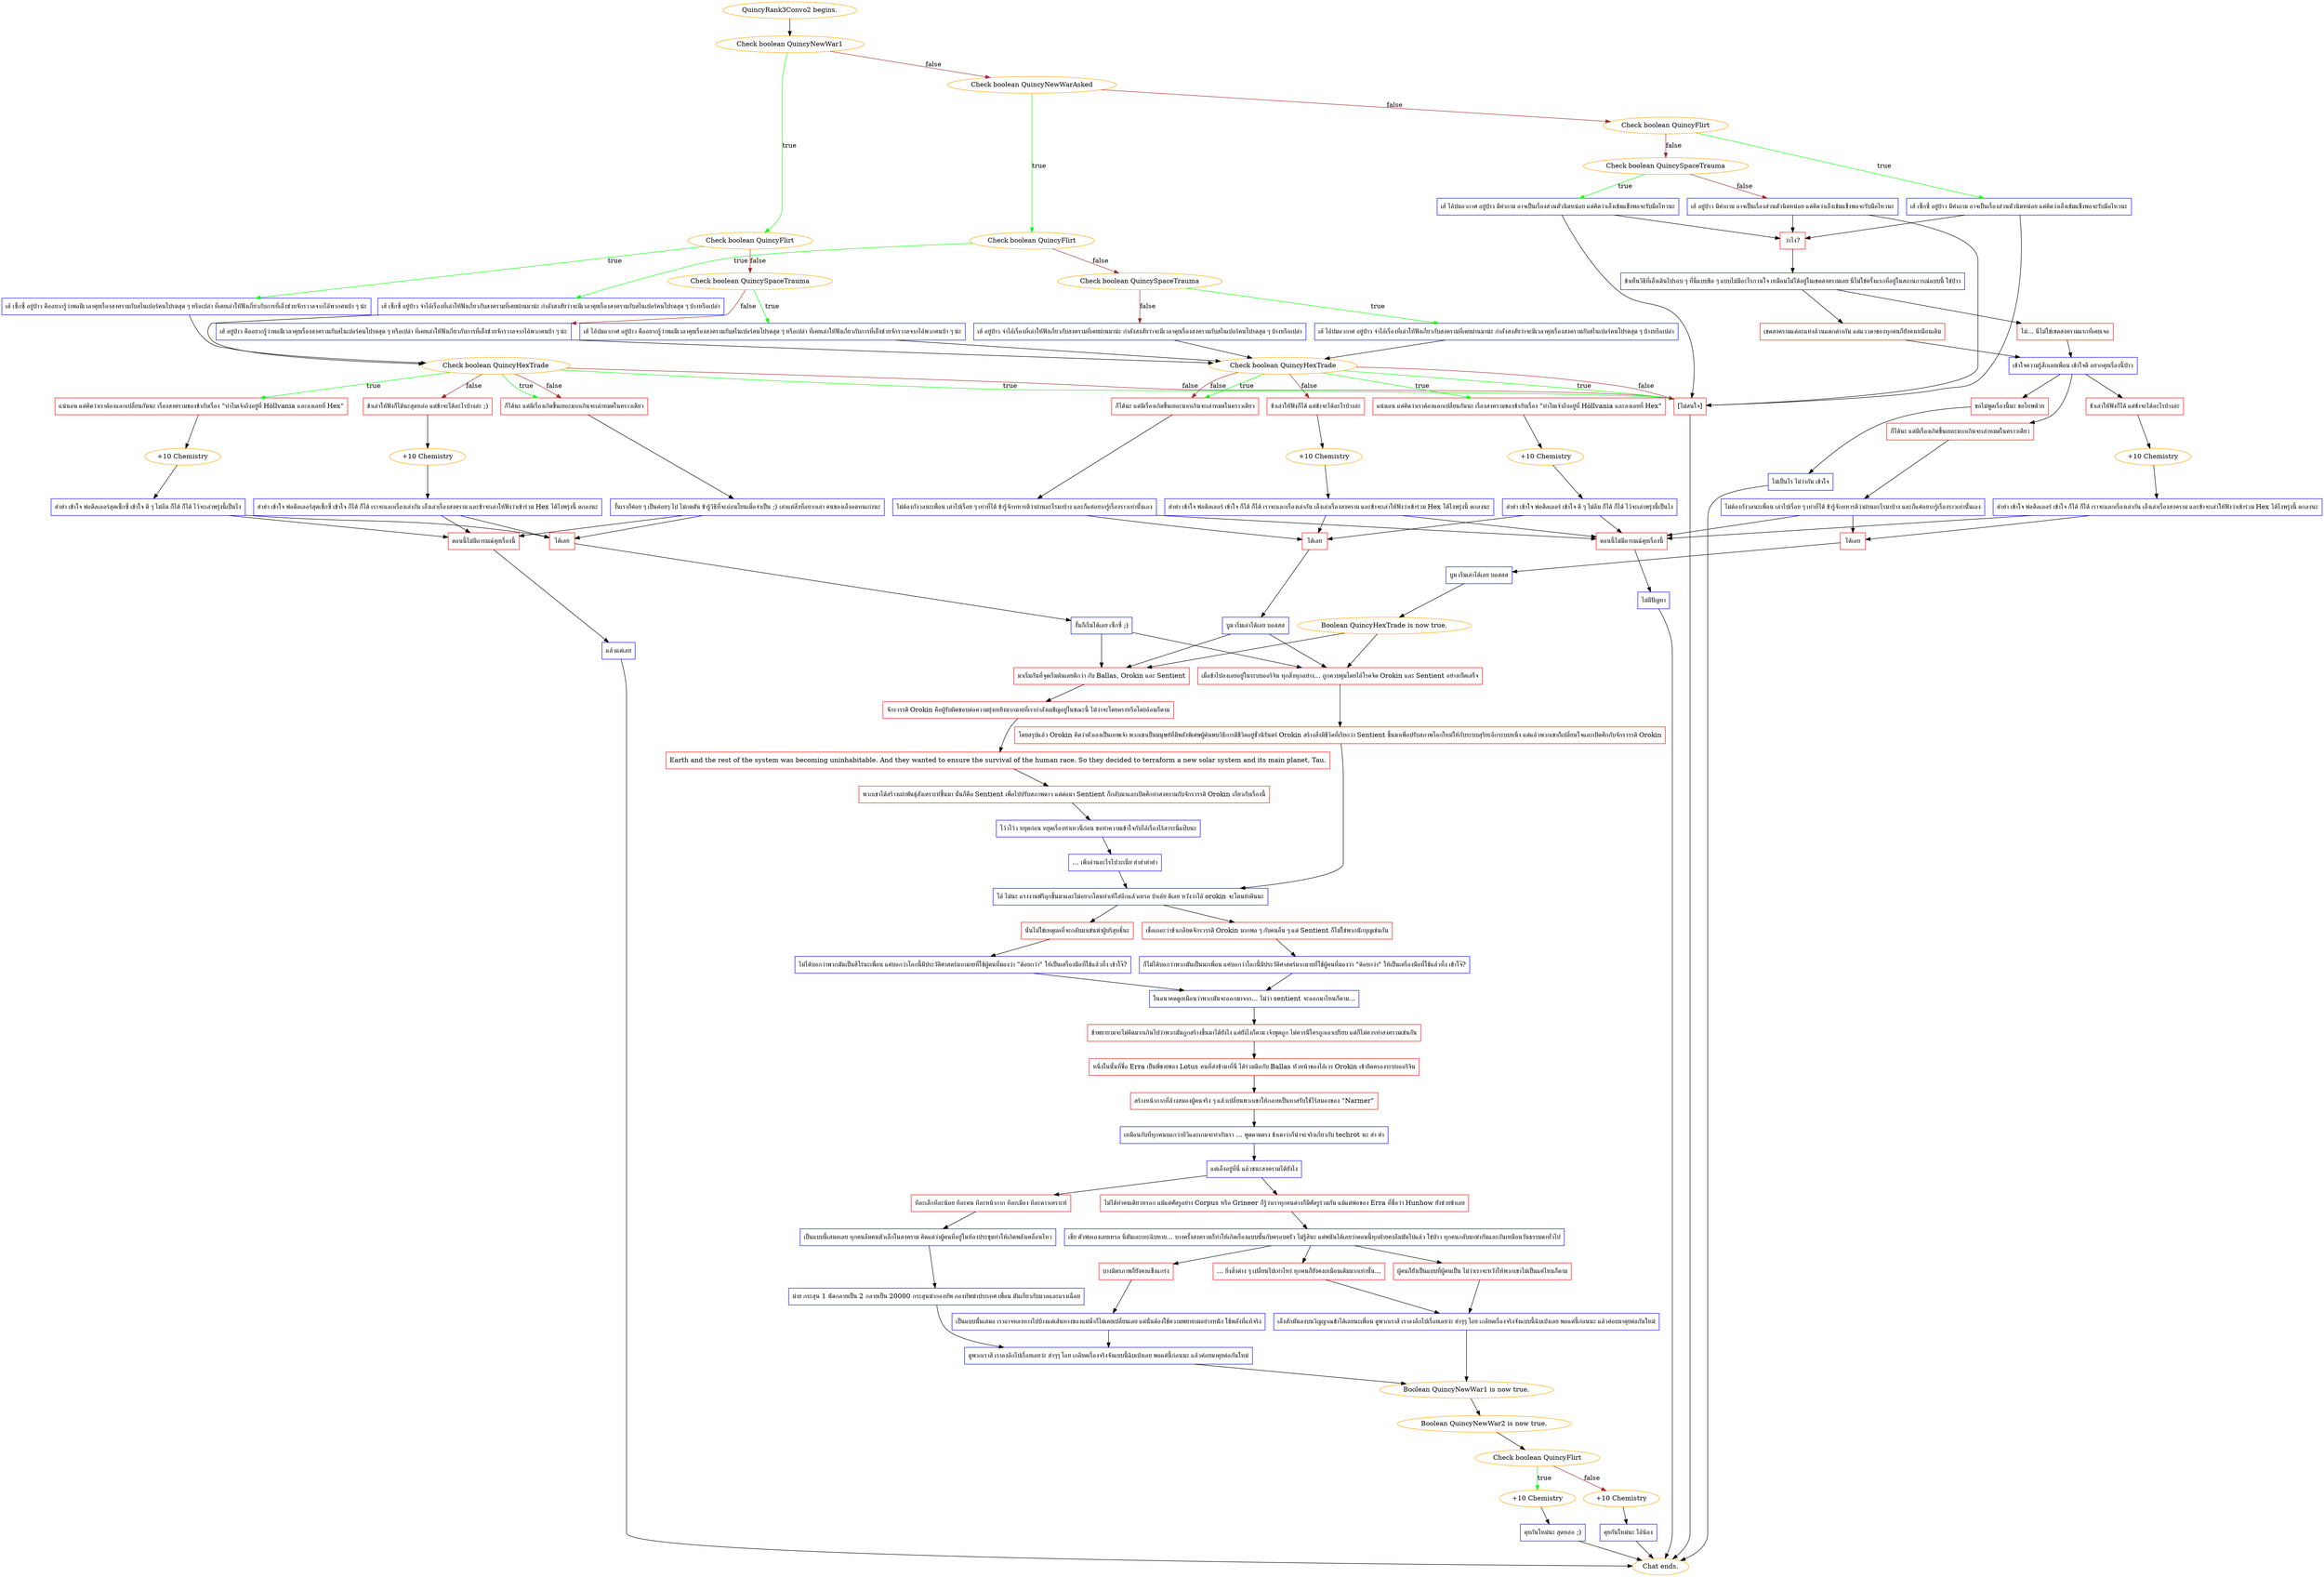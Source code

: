 digraph {
	"QuincyRank3Convo2 begins." [color=orange];
		"QuincyRank3Convo2 begins." -> j1227234177;
	j1227234177 [label="Check boolean QuincyNewWar1",color=orange];
		j1227234177 -> j3433158672 [label=true,color=green];
		j1227234177 -> j970692775 [label=false,color=brown];
	j3433158672 [label="Check boolean QuincyFlirt",color=orange];
		j3433158672 -> j761554051 [label=true,color=green];
		j3433158672 -> j3134332762 [label=false,color=brown];
	j970692775 [label="Check boolean QuincyNewWarAsked",color=orange];
		j970692775 -> j4151139557 [label=true,color=green];
		j970692775 -> j1584210937 [label=false,color=brown];
	j761554051 [label="เฮ้ เซ็กซี่ อยู่ป่าว คืออยากรู้ว่าพอมีเวลาคุยเรื่องสงครามกับสไนเปอร์คนโปรดสุด ๆ หรือเปล่า ที่เคยเล่าให้ฟังเกี่ยวกับการที่เอ็งช่วยจักรวาลจากไอ้พวกคนบ้า ๆ น่ะ",shape=box,color=blue];
		j761554051 -> j2930633811;
	j3134332762 [label="Check boolean QuincySpaceTrauma",color=orange];
		j3134332762 -> j1588271362 [label=true,color=green];
		j3134332762 -> j284855147 [label=false,color=brown];
	j4151139557 [label="Check boolean QuincyFlirt",color=orange];
		j4151139557 -> j2759485946 [label=true,color=green];
		j4151139557 -> j3134221175 [label=false,color=brown];
	j1584210937 [label="Check boolean QuincyFlirt",color=orange];
		j1584210937 -> j2942809139 [label=true,color=green];
		j1584210937 -> j2192536443 [label=false,color=brown];
	j2930633811 [label="Check boolean QuincyHexTrade",color=orange];
		j2930633811 -> j3639610273 [label=true,color=green];
		j2930633811 -> j429631267 [label=true,color=green];
		j2930633811 -> j3001038503 [label=true,color=green];
		j2930633811 -> j3692143200 [label=false,color=brown];
		j2930633811 -> j429631267 [label=false,color=brown];
		j2930633811 -> j3001038503 [label=false,color=brown];
	j1588271362 [label="เฮ้ ไอ้ปมอากาศ อยู่ป่าว คืออยากรู้ว่าพอมีเวลาคุยเรื่องสงครามกับสไนเปอร์คนโปรดสุด ๆ หรือเปล่า ที่เคยเล่าให้ฟังเกี่ยวกับการที่เอ็งช่วยจักรวาลจากไอ้พวกคนบ้า ๆ น่ะ",shape=box,color=blue];
		j1588271362 -> j3628214946;
	j284855147 [label="เฮ้ อยู่ป่าว คืออยากรู้ว่าพอมีเวลาคุยเรื่องสงครามกับสไนเปอร์คนโปรดสุด ๆ หรือเปล่า ที่เคยเล่าให้ฟังเกี่ยวกับการที่เอ็งช่วยจักรวาลจากไอ้พวกคนบ้า ๆ น่ะ",shape=box,color=blue];
		j284855147 -> j3628214946;
	j2759485946 [label="เฮ้ เซ็กซี่ อยู่ป่าว จำไอ้เรื่องที่เล่าให้ฟังเกี่ยวกับสงครามที่เคยผ่านมาน่ะ กำลังสงสัยว่าจะมีเวลาคุยเรื่องสงครามกับสไนเปอร์คนโปรดสุด ๆ บ้างหรือเปล่า",shape=box,color=blue];
		j2759485946 -> j2930633811;
	j3134221175 [label="Check boolean QuincySpaceTrauma",color=orange];
		j3134221175 -> j1717741533 [label=true,color=green];
		j3134221175 -> j1166836173 [label=false,color=brown];
	j2942809139 [label="เฮ้ เซ็กซี่ อยู่ป่าว มีคำถาม อาจเป็นเรื่องส่วนตัวนิดหน่อย แต่คิดว่าเอ็งเข้มแข็งพอจะรับมือไหวนะ",shape=box,color=blue];
		j2942809139 -> j3365650163;
		j2942809139 -> j3001038503;
	j2192536443 [label="Check boolean QuincySpaceTrauma",color=orange];
		j2192536443 -> j85996058 [label=true,color=green];
		j2192536443 -> j2496806745 [label=false,color=brown];
	j3639610273 [label="แน่นอน แต่คิดว่าเราต้องแลกเปลี่ยนกันนะ เรื่องสงครามของข้ากับเรื่อง \"ทำไมเจ้าถึงอยู่ที่ Höllvania และลงเอยที่ Hex\"",shape=box,color=red];
		j3639610273 -> j2430426545;
	j429631267 [label="ก็ได้นะ แต่มีเรื่องเกิดขึ้นเยอะมากเกินจะเล่าหมดในคราวเดียว",shape=box,color=red];
		j429631267 -> j1771466953;
	j3001038503 [label="[ไม่สนใจ]",shape=box,color=red];
		j3001038503 -> "Chat ends.";
	j3692143200 [label="ข้าเล่าให้ฟังก็ได้นะสุดหล่อ แต่ข้าจะได้อะไรบ้างล่ะ ;)",shape=box,color=red];
		j3692143200 -> j4108268126;
	j3628214946 [label="Check boolean QuincyHexTrade",color=orange];
		j3628214946 -> j3441830764 [label=true,color=green];
		j3628214946 -> j2581041263 [label=true,color=green];
		j3628214946 -> j3001038503 [label=true,color=green];
		j3628214946 -> j23634657 [label=false,color=brown];
		j3628214946 -> j2581041263 [label=false,color=brown];
		j3628214946 -> j3001038503 [label=false,color=brown];
	j1717741533 [label="เฮ้ ไอ้ปมอวกาศ อยู่ป่าว จำไอ้เรื่องที่เล่าให้ฟังเกี่ยวกับสงครามที่เคยผ่านมาน่ะ กำลังสงสัยว่าจะมีเวลาคุยเรื่องสงครามกับสไนเปอร์คนโปรดสุด ๆ บ้างหรือเปล่า",shape=box,color=blue];
		j1717741533 -> j3628214946;
	j1166836173 [label="เฮ้ อยู่ป่าว จำไอ้เรื่องที่เล่าให้ฟังเกี่ยวกับสงครามที่เคยผ่านมาน่ะ กำลังสงสัยว่าจะมีเวลาคุยเรื่องสงครามกับสไนเปอร์คนโปรดสุด ๆ บ้างหรือเปล่า",shape=box,color=blue];
		j1166836173 -> j3628214946;
	j3365650163 [label="ว่าไง?",shape=box,color=red];
		j3365650163 -> j2755610411;
	j85996058 [label="เฮ้ ไอ้ปมอวกาศ อยู่ป่าว มีคำถาม อาจเป็นเรื่องส่วนตัวนิดหน่อย แต่คิดว่าเอ็งเข้มแข็งพอจะรับมือไหวนะ",shape=box,color=blue];
		j85996058 -> j3365650163;
		j85996058 -> j3001038503;
	j2496806745 [label="เฮ้ อยู่ป่าว มีคำถาม อาจเป็นเรื่องส่วนตัวนิดหน่อย แต่คิดว่าเอ็งเข้มแข็งพอจะรับมือไหวนะ",shape=box,color=blue];
		j2496806745 -> j3365650163;
		j2496806745 -> j3001038503;
	j2430426545 [label="+10 Chemistry",color=orange];
		j2430426545 -> j1619857318;
	j1771466953 [label="งั้นเราก็ค่อย ๆ เป็นค่อยๆ ไป ไม่กดดัน ข้ารู้วิธีที่จะอ่อนโยนเมื่อจำเป็น ;) เล่าแค่สิ่งที่อยากเล่า คนของเอ็งอดทนเก่งนะ",shape=box,color=blue];
		j1771466953 -> j76661691;
		j1771466953 -> j922612671;
	"Chat ends." [color=orange];
	j4108268126 [label="+10 Chemistry",color=orange];
		j4108268126 -> j919077291;
	j3441830764 [label="แน่นอน แต่คิดว่าเราต้องแลกเปลี่ยนกันนะ เรื่องสงครามของข้ากับเรื่อง \"ทำไมเจ้าถึงอยู่ที่ Höllvania และลงเอยที่ Hex\"",shape=box,color=red];
		j3441830764 -> j3246017122;
	j2581041263 [label="ก็ได้นะ แต่มีเรื่องเกิดขึ้นเยอะมากเกินจะเล่าหมดในคราวเดียว",shape=box,color=red];
		j2581041263 -> j2236876867;
	j23634657 [label="ข้าเล่าให้ฟังก็ได้ แต่ข้าจะได้อะไรบ้างล่ะ",shape=box,color=red];
		j23634657 -> j2160011258;
	j2755610411 [label="ข้าเห็นวิธีที่เอ็งเดินไปรอบ ๆ ที่นี่แบบชิล ๆ แบบไม่มีอะไรกวนใจ เหมือนไม่ได้อยู่ในเขตสงครามเลย นี่ไม่ใช่ครั้งแรกที่อยู่ในสถานการณ์แบบนี้ ใช่ป่าว",shape=box,color=blue];
		j2755610411 -> j2679642012;
		j2755610411 -> j2610795505;
	j1619857318 [label="ฮ่าฮ่า เข้าใจ พ่อดีลเลอร์สุดเซ็กซี่ เข้าใจ ดี ๆ ไม่ลืม ก็ได้ ก็ได้ ไว้จะเล่าพรุ่งนี้เป็นไง",shape=box,color=blue];
		j1619857318 -> j76661691;
		j1619857318 -> j922612671;
	j76661691 [label="ได้เลย",shape=box,color=red];
		j76661691 -> j1124067856;
	j922612671 [label="ตอนนี้ไม่มีอารมณ์คุยเรื่องนี้",shape=box,color=red];
		j922612671 -> j1139125027;
	j919077291 [label="ฮ่าฮ่า เข้าใจ พ่อดีลเลอร์สุดเซ็กซี่ เข้าใจ ก็ได้ ก็ได้ เราจะแลกเรื่องเล่ากัน เอ็งเล่าเรื่องสงคราม และข้าจะเล่าให้ฟังว่าเข้าร่วม Hex ได้ไงพรุ่งนี้ ตกลงนะ",shape=box,color=blue];
		j919077291 -> j76661691;
		j919077291 -> j922612671;
	j3246017122 [label="+10 Chemistry",color=orange];
		j3246017122 -> j701038367;
	j2236876867 [label="ไม่ต้องกังวลนะเพื่อน เล่าไปเรื่อย ๆ เท่าที่ได้ ข้ารู้จักทหารดีว่าผ่านอะไรมาบ้าง และก็แค่อยากรู้เรื่องราวเท่านั้นเอง",shape=box,color=blue];
		j2236876867 -> j3132629609;
		j2236876867 -> j1768203779;
	j2160011258 [label="+10 Chemistry",color=orange];
		j2160011258 -> j4016908354;
	j2679642012 [label="ไม่... นี่ไม่ใช่เขตสงครามแรกที่เคยเจอ",shape=box,color=red];
		j2679642012 -> j1476279900;
	j2610795505 [label="เขตสงครามแต่ละแห่งล้วนแตกต่างกัน แต่แววตาของทุกคนก็ยังคงเหมือนเดิม",shape=box,color=red];
		j2610795505 -> j1476279900;
	j1124067856 [label="งั้นก็เริ่มได้เลย เซ็กซี่ ;)",shape=box,color=blue];
		j1124067856 -> j2703880231;
		j1124067856 -> j754016709;
	j1139125027 [label="แล้วแต่เลย",shape=box,color=blue];
		j1139125027 -> "Chat ends.";
	j701038367 [label="ฮ่าฮ่า เข้าใจ พ่อดีลเลอร์ เข้าใจ ดี ๆ ไม่ลืม ก็ได้ ก็ได้ ไว้จะเล่าพรุ่งนี้เป็นไง",shape=box,color=blue];
		j701038367 -> j3132629609;
		j701038367 -> j1768203779;
	j3132629609 [label="ได้เลย",shape=box,color=red];
		j3132629609 -> j1115046328;
	j1768203779 [label="ตอนนี้ไม่มีอารมณ์คุยเรื่องนี้",shape=box,color=red];
		j1768203779 -> j1619631041;
	j4016908354 [label="ฮ่าฮ่า เข้าใจ พ่อดีลเลอร์ เข้าใจ ก็ได้ ก็ได้ เราจะแลกเรื่องเล่ากัน เอ็งเล่าเรื่องสงคราม และข้าจะเล่าให้ฟังว่าเข้าร่วม Hex ได้ไงพรุ่งนี้ ตกลงนะ",shape=box,color=blue];
		j4016908354 -> j3132629609;
		j4016908354 -> j1768203779;
	j1476279900 [label="เข้าใจความรู้สึกเลยเพื่อน เข้าใจดี อยากคุยเรื่องนี้ป่าว",shape=box,color=blue];
		j1476279900 -> j1847292649;
		j1476279900 -> j357317837;
		j1476279900 -> j2729551795;
	j2703880231 [label="เมื่อข้าไปลงเอยอยู่ในระบบออริจิน ทุกสิ่งทุกอย่าง... ถูกควบคุมโดยไอ้โรคจิต Orokin และ Sentient อย่างเบ็ดเสร็จ",shape=box,color=red];
		j2703880231 -> j1855109335;
	j754016709 [label="มาเริ่มกันที่จุดเริ่มต้นเลยดีกว่า กับ Ballas, Orokin และ Sentient",shape=box,color=red];
		j754016709 -> j594162338;
	j1115046328 [label="บูม เริ่มเล่าได้เลย บอสสส",shape=box,color=blue];
		j1115046328 -> j2703880231;
		j1115046328 -> j754016709;
	j1619631041 [label="ไม่มีปัญหา",shape=box,color=blue];
		j1619631041 -> "Chat ends.";
	j1847292649 [label="ข้าเล่าให้ฟังก็ได้ แต่ข้าจะได้อะไรบ้างล่ะ",shape=box,color=red];
		j1847292649 -> j977542722;
	j357317837 [label="ก็ได้นะ แต่มีเรื่องเกิดขึ้นเยอะมากเกินจะเล่าหมดในคราวเดียว",shape=box,color=red];
		j357317837 -> j3851802724;
	j2729551795 [label="ขอไม่พูดเรื่องนี้นะ ขอโทษด้วย",shape=box,color=red];
		j2729551795 -> j4102871243;
	j1855109335 [label="โดยสรุปแล้ว Orokin คิดว่าตัวเองเป็นเทพเจ้า พวกเขาเป็นมนุษย์ที่มีพลังพิเศษผู้ค้นพบวิธีการมีชีวิตอยู่ชั่วนิรันดร์ Orokin สร้างสิ่งมีชีวิตที่เรียกว่า Sentient ขึ้นมาเพื่อปรับสภาพโลกใหม่ให้กับระบบสุริยะอีกระบบหนึ่ง แต่แล้วพวกเขาก็เปลี่ยนใจและเปิดศึกกับจักรวรรดิ Orokin",shape=box,color=red];
		j1855109335 -> j2818850226;
	j594162338 [label="จักรวรรดิ Orokin คือผู้รับผิดชอบต่อความยุ่งเหยิงมากมายที่เรากำลังเผชิญอยู่ในขณะนี้ ไม่ว่าจะโดยตรงหรือโดยอ้อมก็ตาม",shape=box,color=red];
		j594162338 -> j2545244356;
	j977542722 [label="+10 Chemistry",color=orange];
		j977542722 -> j3292583733;
	j3851802724 [label="ไม่ต้องกังวลนะเพื่อน เล่าไปเรื่อย ๆ เท่าที่ได้ ข้ารู้จักทหารดีว่าผ่านอะไรมาบ้าง และก็แค่อยากรู้เรื่องราวเท่านั้นเอง",shape=box,color=blue];
		j3851802724 -> j3327306994;
		j3851802724 -> j1768203779;
	j4102871243 [label="ไม่เป็นไร ไม่ว่ากัน เข้าใจ",shape=box,color=blue];
		j4102871243 -> "Chat ends.";
	j2818850226 [label="โอ้ ไม่นะ แรงงานฟรีลุกขึ้นมาและไม่อยากโดนทำเห้ใส่อีกแล้วเหรอ บ้าเอ้ย ดีเลย หวังว่าไอ้ orokin จะโดนยำตีนนะ",shape=box,color=blue];
		j2818850226 -> j1880113698;
		j2818850226 -> j2544329883;
	j2545244356 [label="Earth and the rest of the system was becoming uninhabitable. And they wanted to ensure the survival of the human race. So they decided to terraform a new solar system and its main planet, Tau.",shape=box,color=red];
		j2545244356 -> j1678519715;
	j3292583733 [label="ฮ่าฮ่า เข้าใจ พ่อดีลเลอร์ เข้าใจ ก็ได้ ก็ได้ เราจะแลกเรื่องเล่ากัน เอ็งเล่าเรื่องสงคราม และข้าจะเล่าให้ฟังว่าเข้าร่วม Hex ได้ไงพรุ่งนี้ ตกลงนะ",shape=box,color=blue];
		j3292583733 -> j3327306994;
		j3292583733 -> j1768203779;
	j3327306994 [label="ได้เลย",shape=box,color=red];
		j3327306994 -> j4115911877;
	j1880113698 [label="นั่นไม่ใช่เหตุผลที่จะกลับมาเข่นฆ่าผู้บริสุทธิ์นะ",shape=box,color=red];
		j1880113698 -> j1165168688;
	j2544329883 [label="เชื่อเถอะว่าข้าเกลียดจักรวรรดิ Orokin มากพอ ๆ กับคนอื่น ๆ แต่ Sentient ก็ไม่ใช่พวกนักบุญเช่นกัน",shape=box,color=red];
		j2544329883 -> j2385107696;
	j1678519715 [label="พวกเขาได้สร้างเผ่าพันธุ์สังเคราะห์ขึ้นมา นั่นก็คือ Sentient เพื่อไปปรับสภาพดาว แต่ต่อมา Sentient ก็กลับมาและเปิดศึกทำสงครามกับจักรวรรดิ Orokin เกี่ยวกับเรื่องนี้",shape=box,color=red];
		j1678519715 -> j3348225228;
	j4115911877 [label="บูม เริ่มเล่าได้เลย บอสสส",shape=box,color=blue];
		j4115911877 -> j1195954959;
	j1165168688 [label="ไม่ได้บอกว่าพวกมันเป็นฮีโร่นะเพื่อน แค่บอกว่าโลกนี้มีประวัติศาสตร์มากมายที่ใช้ผู้คนที่มองว่า \"ด้อยกว่า\" ให้เป็นเครื่องมือที่ใช้แล้วทิ้ง เข้าใจ๊?",shape=box,color=blue];
		j1165168688 -> j2477171870;
	j2385107696 [label="ก็ไม่ได้บอกว่าพวกมันเป็นนะเพื่อน แค่บอกว่าโลกนี้มีประวัติศาสตร์มากมายที่ใช้ผู้คนที่มองว่า \"ด้อยกว่า\" ให้เป็นเครื่องมือที่ใช้แล้วทิ้ง เข้าใจ๊?",shape=box,color=blue];
		j2385107696 -> j2477171870;
	j3348225228 [label="โว้วโว้ว หยุดก่อน หยุดเรื่องห่าเหวนี่ก่อน ขอทำความเข้าใจกับไอ้เรื่องไร้สาระนี่แป๊บนะ",shape=box,color=blue];
		j3348225228 -> j3873877724;
	j1195954959 [label="Boolean QuincyHexTrade is now true.",color=orange];
		j1195954959 -> j754016709;
		j1195954959 -> j2703880231;
	j2477171870 [label="ในอนาคตดูเหมือนว่าพวกมันจะออกมาจาก... ไม่ว่า sentient จะออกมาไหนก็ตาม...",shape=box,color=blue];
		j2477171870 -> j3802122388;
	j3873877724 [label="... เพิ่งอ่านอะไรไปวะเนี่ย ฮ่าฮ่าฮ่าฮ่า",shape=box,color=blue];
		j3873877724 -> j2818850226;
	j3802122388 [label="ข้าพยายามจะไม่คิดมากเกินไปว่าพวกมันถูกสร้างขึ้นมาได้ยังไง แต่ยังไงก็ตาม เจ้าพูดถูก ไม่ควรมีใครถูกเอาเปรียบ แต่ก็ไม่ควรทำสงครามเช่นกัน",shape=box,color=red];
		j3802122388 -> j554360122;
	j554360122 [label="หนึ่งในนั้นที่ชื่อ Erra เป็นพี่ชายของ Lotus คนที่ส่งข้ามาที่นี่ ได้ร่วมมือกับ Ballas หัวหน้าของไอ้เวร Orokin เข้ายึดครองระบบออริจิน",shape=box,color=red];
		j554360122 -> j2294253002;
	j2294253002 [label="สร้างหน้ากากที่ล้างสมองผู้คนจริง ๆ แล้วเปลี่ยนพวกเขาให้กลายเป็นทาสรับใช้ไร้สมองของ \"Narmer\"",shape=box,color=red];
		j2294253002 -> j383515819;
	j383515819 [label="เหมือนกับที่ทุกคนบอกว่าทีวีและเกมจะทำกับเรา ... พูดตามตรง ข้าเดาว่าก็น่าจะจริงเกี่ยวกับ techrot นะ ฮ่า ฮ่า",shape=box,color=blue];
		j383515819 -> j402556438;
	j402556438 [label="แต่เอ็งอยู่ที่นี่ แล้วชนะสงครามได้ยังไง",shape=box,color=blue];
		j402556438 -> j2383853270;
		j402556438 -> j4243025201;
	j2383853270 [label="ทีละเล็กทีละน้อย ทีละคน ทีละหน้ากาก ทีละเมือง ทีละดาวเคราะห์",shape=box,color=red];
		j2383853270 -> j2624000222;
	j4243025201 [label="ไม่ได้ทำคนเดียวหรอก แม้แต่ศัตรูอย่าง Corpus หรือ Grineer ก็รู้ว่าเราทุกคนต่างก็มีศัตรูร่วมกัน แม้แต่พ่อของ Erra ที่ชื่อว่า Hunhow ยังช่วยข้าเลย",shape=box,color=red];
		j4243025201 -> j164078260;
	j2624000222 [label="เป็นแบบนี้เสมอเลย ทุกคนลืมคนตัวเล็กในสงคราม คิดแต่ว่าผู้คนที่อยู่ในห้องประชุมทำให้เกิดพลังเคลื่อนไหว",shape=box,color=blue];
		j2624000222 -> j1132515968;
	j164078260 [label="เชี่ย ตัวพ่อเองเลยเหรอ นี่มันเละเทะฉิบหาย... บางครั้งสงครามก็ทำให้เกิดเรื่องแบบนั้นกับครอบครัว ไม่รู้สินะ แต่พนันได้เลยว่าตอนนี้ทุกฝ่ายคงลืมมันไปแล้ว ใช่ป่าว ทุกคนกลับมาฆ่ากันและกันเหมือนวันธรรมดาทั่วไป",shape=box,color=blue];
		j164078260 -> j1685929107;
		j164078260 -> j27141814;
		j164078260 -> j1278512200;
	j1132515968 [label="ม่าย กระสุน 1 นัดกลายเป็น 2 กลายเป็น 20000 กระสุนฆ่ากองทัพ กองทัพฆ่าประเทศ เพื่อน มันเกี่ยวกับมวลและแรงเฉื่อย",shape=box,color=blue];
		j1132515968 -> j1038563285;
	j1685929107 [label="บางมิตรภาพก็ยังคงแข็งแกร่ง",shape=box,color=red];
		j1685929107 -> j1068835998;
	j27141814 [label="... ยิ่งสิ่งต่าง ๆ เปลี่ยนไปเท่าไหร่ ทุกคนก็ยังคงเหมือนเดิมมากเท่านั้น...",shape=box,color=red];
		j27141814 -> j580505301;
	j1278512200 [label="ผู้คนก็ยังเป็นแบบที่ผู้คนเป็น ไม่ว่าเราจะหวังให้พวกเขาไม่เป็นแค่ไหนก็ตาม",shape=box,color=red];
		j1278512200 -> j580505301;
	j1038563285 [label="ดูพวกเราสิ เราลงลึกไปเรื่อยเลยว่ะ ฮ่าๆๆ โอย เกลียดเรื่องจริงจังแบบนี้ฉิบเป๋งเลย พอแค่นี้ก่อนนะ แล้วค่อยมาคุยต่อกันใหม่",shape=box,color=blue];
		j1038563285 -> j847916330;
	j1068835998 [label="เป็นแบบนั้นเสมอ เราอาจหลงทางไปบ้างแต่เส้นทางของแม่น้ำก็ไม่เคยเปลี่ยนเลย แต่นั่นต้องใช้ความพยายามอย่างหนัก ใช้พลังที่แท้จริง",shape=box,color=blue];
		j1068835998 -> j1038563285;
	j580505301 [label="เอ็งสักมันลงบนวิญญาณข้าได้เลยนะเพื่อน ดูพวกเราสิ เราลงลึกไปเรื่อยเลยว่ะ ฮ่าๆๆ โอย เกลียดเรื่องจริงจังแบบนี้ฉิบเป๋งเลย พอแค่นี้ก่อนนะ แล้วค่อยมาคุยต่อกันใหม่",shape=box,color=blue];
		j580505301 -> j847916330;
	j847916330 [label="Boolean QuincyNewWar1 is now true.",color=orange];
		j847916330 -> j59282138;
	j59282138 [label="Boolean QuincyNewWar2 is now true.",color=orange];
		j59282138 -> j1873488807;
	j1873488807 [label="Check boolean QuincyFlirt",color=orange];
		j1873488807 -> j727265620 [label=true,color=green];
		j1873488807 -> j3651115488 [label=false,color=brown];
	j727265620 [label="+10 Chemistry",color=orange];
		j727265620 -> j1120109790;
	j3651115488 [label="+10 Chemistry",color=orange];
		j3651115488 -> j3462790808;
	j1120109790 [label="คุยกันใหม่นะ สุดหล่อ ;)",shape=box,color=blue];
		j1120109790 -> "Chat ends.";
	j3462790808 [label="คุยกันใหม่นะ ไอ้น้อง",shape=box,color=blue];
		j3462790808 -> "Chat ends.";
}